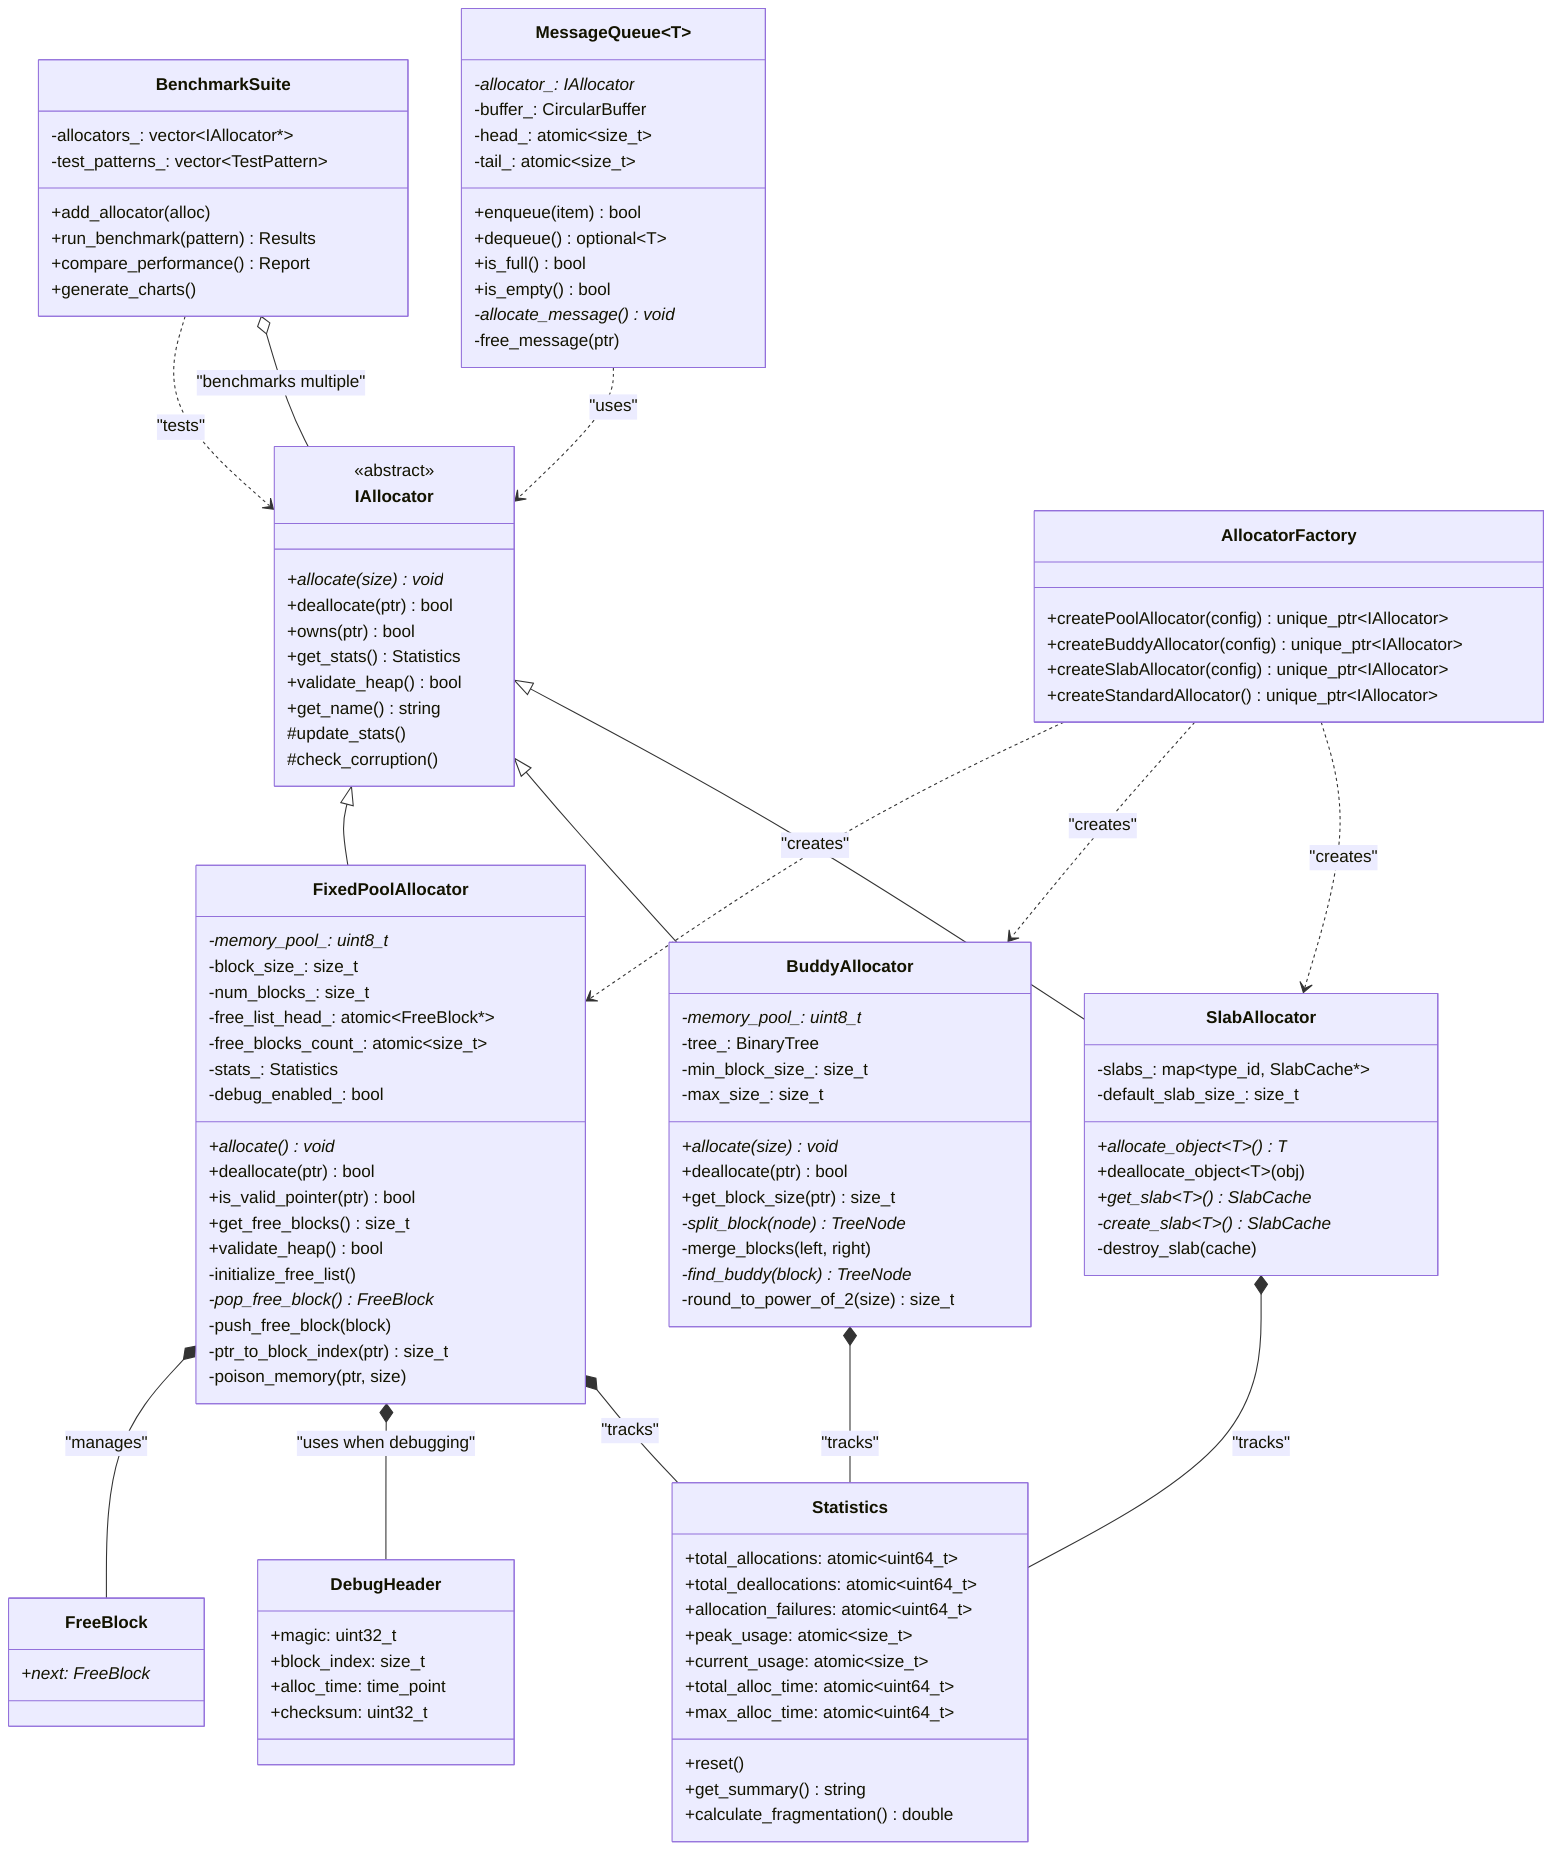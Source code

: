 classDiagram
    class IAllocator {
        <<abstract>>
        +allocate(size) void*
        +deallocate(ptr) bool
        +owns(ptr) bool
        +get_stats() Statistics
        +validate_heap() bool
        +get_name() string
        #update_stats()
        #check_corruption()
    }
    
    class FixedPoolAllocator {
        -memory_pool_: uint8_t*
        -block_size_: size_t
        -num_blocks_: size_t
        -free_list_head_: atomic~FreeBlock*~
        -free_blocks_count_: atomic~size_t~
        -stats_: Statistics
        -debug_enabled_: bool
        
        +allocate() void*
        +deallocate(ptr) bool
        +is_valid_pointer(ptr) bool
        +get_free_blocks() size_t
        +validate_heap() bool
        
        -initialize_free_list()
        -pop_free_block() FreeBlock*
        -push_free_block(block)
        -ptr_to_block_index(ptr) size_t
        -poison_memory(ptr, size)
    }
    
    class BuddyAllocator {
        -memory_pool_: uint8_t*
        -tree_: BinaryTree
        -min_block_size_: size_t
        -max_size_: size_t
        
        +allocate(size) void*
        +deallocate(ptr) bool
        +get_block_size(ptr) size_t
        
        -split_block(node) TreeNode*
        -merge_blocks(left, right)
        -find_buddy(block) TreeNode*
        -round_to_power_of_2(size) size_t
    }
    
    class SlabAllocator {
        -slabs_: map~type_id, SlabCache*~
        -default_slab_size_: size_t
        
        +allocate_object~T~() T*
        +deallocate_object~T~(obj)
        +get_slab~T~() SlabCache*
        
        -create_slab~T~() SlabCache*
        -destroy_slab(cache)
    }
    
    class Statistics {
        +total_allocations: atomic~uint64_t~
        +total_deallocations: atomic~uint64_t~
        +allocation_failures: atomic~uint64_t~
        +peak_usage: atomic~size_t~
        +current_usage: atomic~size_t~
        +total_alloc_time: atomic~uint64_t~
        +max_alloc_time: atomic~uint64_t~
        
        +reset()
        +get_summary() string
        +calculate_fragmentation() double
    }
    
    class FreeBlock {
        +next: FreeBlock*
    }
    
    class DebugHeader {
        +magic: uint32_t
        +block_index: size_t
        +alloc_time: time_point
        +checksum: uint32_t
    }
    
    class AllocatorFactory {
        +createPoolAllocator(config) unique_ptr~IAllocator~
        +createBuddyAllocator(config) unique_ptr~IAllocator~
        +createSlabAllocator(config) unique_ptr~IAllocator~
        +createStandardAllocator() unique_ptr~IAllocator~
    }
    
    class BenchmarkSuite {
        -allocators_: vector~IAllocator*~
        -test_patterns_: vector~TestPattern~
        
        +add_allocator(alloc)
        +run_benchmark(pattern) Results
        +compare_performance() Report
        +generate_charts()
    }
    
    class MessageQueue~T~ {
        -allocator_: IAllocator*
        -buffer_: CircularBuffer
        -head_: atomic~size_t~
        -tail_: atomic~size_t~
        
        +enqueue(item) bool
        +dequeue() optional~T~
        +is_full() bool
        +is_empty() bool
        
        -allocate_message() void*
        -free_message(ptr)
    }
    
    %% Inheritance
    IAllocator <|-- FixedPoolAllocator
    IAllocator <|-- BuddyAllocator
    IAllocator <|-- SlabAllocator
    
    %% Composition
    FixedPoolAllocator *-- FreeBlock : "manages"
    FixedPoolAllocator *-- DebugHeader : "uses when debugging"
    FixedPoolAllocator *-- Statistics : "tracks"
    
    BuddyAllocator *-- Statistics : "tracks"
    SlabAllocator *-- Statistics : "tracks"
    
    %% Dependencies
    AllocatorFactory ..> FixedPoolAllocator : "creates"
    AllocatorFactory ..> BuddyAllocator : "creates"
    AllocatorFactory ..> SlabAllocator : "creates"
    
    BenchmarkSuite ..> IAllocator : "tests"
    MessageQueue ..> IAllocator : "uses"
    
    %% Aggregation
    BenchmarkSuite o-- IAllocator : "benchmarks multiple"